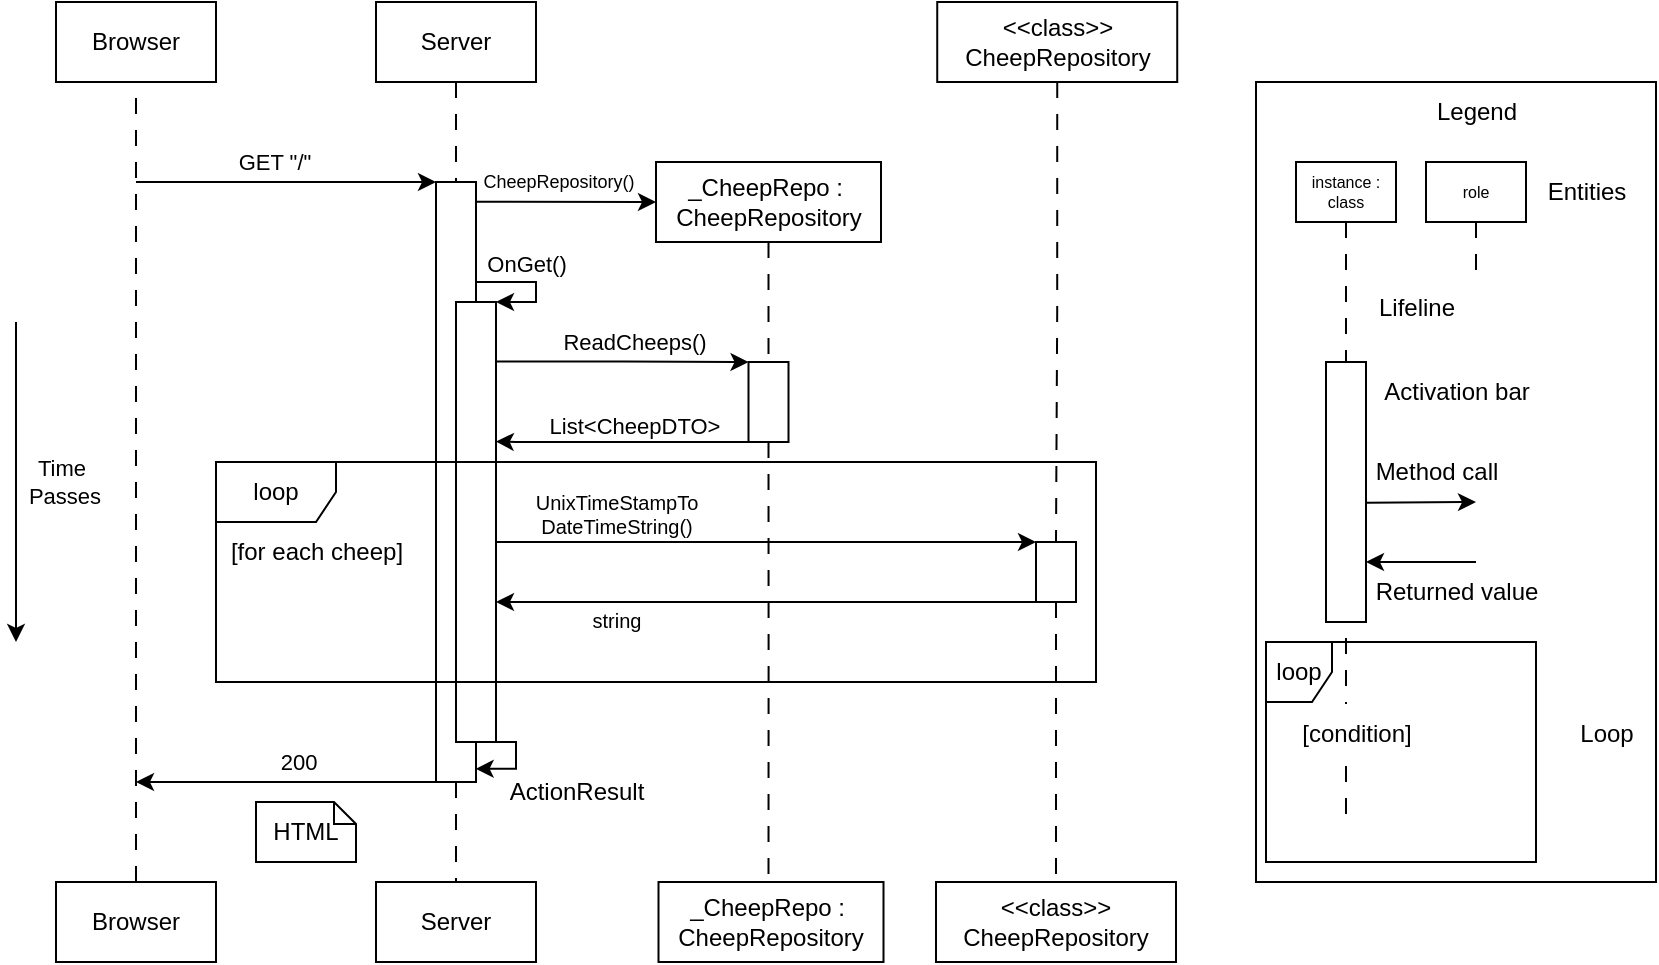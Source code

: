 <mxfile version="25.0.3">
  <diagram name="Page-1" id="PZsbwP2dQ7sxt0bCHnnV">
    <mxGraphModel grid="1" page="1" gridSize="10" guides="1" tooltips="1" connect="1" arrows="1" fold="1" pageScale="1" pageWidth="850" pageHeight="1100" math="0" shadow="0">
      <root>
        <mxCell id="0" />
        <mxCell id="1" parent="0" />
        <mxCell id="aP-4k5T7EdWQ0tLdJbdZ-1" value="&lt;span&gt;Browser&lt;/span&gt;" style="rounded=0;whiteSpace=wrap;html=1;fontStyle=0" vertex="1" parent="1">
          <mxGeometry x="120" y="40" width="80" height="40" as="geometry" />
        </mxCell>
        <mxCell id="aP-4k5T7EdWQ0tLdJbdZ-3" style="edgeStyle=orthogonalEdgeStyle;rounded=0;orthogonalLoop=1;jettySize=auto;html=1;exitX=0.5;exitY=0;exitDx=0;exitDy=0;entryX=0.5;entryY=1;entryDx=0;entryDy=0;endArrow=none;endFill=0;dashed=1;dashPattern=8 8;" edge="1" parent="1" source="aP-4k5T7EdWQ0tLdJbdZ-2" target="aP-4k5T7EdWQ0tLdJbdZ-1">
          <mxGeometry relative="1" as="geometry" />
        </mxCell>
        <mxCell id="aP-4k5T7EdWQ0tLdJbdZ-2" value="Browser" style="rounded=0;whiteSpace=wrap;html=1;" vertex="1" parent="1">
          <mxGeometry x="120" y="480" width="80" height="40" as="geometry" />
        </mxCell>
        <mxCell id="aP-4k5T7EdWQ0tLdJbdZ-12" value="" style="edgeStyle=orthogonalEdgeStyle;rounded=0;orthogonalLoop=1;jettySize=auto;html=1;dashed=1;dashPattern=8 8;endArrow=none;endFill=0;" edge="1" parent="1" source="aP-4k5T7EdWQ0tLdJbdZ-4" target="aP-4k5T7EdWQ0tLdJbdZ-7">
          <mxGeometry relative="1" as="geometry" />
        </mxCell>
        <mxCell id="aP-4k5T7EdWQ0tLdJbdZ-4" value="&lt;span&gt;Server&lt;/span&gt;" style="rounded=0;whiteSpace=wrap;html=1;fontStyle=0" vertex="1" parent="1">
          <mxGeometry x="280" y="40" width="80" height="40" as="geometry" />
        </mxCell>
        <mxCell id="8m5L4hxxBVkurXY3OP7I-15" style="edgeStyle=orthogonalEdgeStyle;rounded=0;orthogonalLoop=1;jettySize=auto;html=1;exitX=0.5;exitY=1;exitDx=0;exitDy=0;entryX=0.5;entryY=0;entryDx=0;entryDy=0;endArrow=none;endFill=0;dashed=1;dashPattern=8 8;" edge="1" parent="1" source="aP-4k5T7EdWQ0tLdJbdZ-7" target="8m5L4hxxBVkurXY3OP7I-13">
          <mxGeometry relative="1" as="geometry">
            <mxPoint x="320" y="430" as="sourcePoint" />
          </mxGeometry>
        </mxCell>
        <mxCell id="aP-4k5T7EdWQ0tLdJbdZ-7" value="" style="rounded=0;whiteSpace=wrap;html=1;" vertex="1" parent="1">
          <mxGeometry x="310" y="130" width="20" height="300" as="geometry" />
        </mxCell>
        <mxCell id="aP-4k5T7EdWQ0tLdJbdZ-8" value="" style="endArrow=classic;html=1;rounded=0;entryX=0;entryY=0;entryDx=0;entryDy=0;" edge="1" parent="1" target="aP-4k5T7EdWQ0tLdJbdZ-7">
          <mxGeometry width="50" height="50" relative="1" as="geometry">
            <mxPoint x="160" y="130" as="sourcePoint" />
            <mxPoint x="210" y="200" as="targetPoint" />
          </mxGeometry>
        </mxCell>
        <mxCell id="aP-4k5T7EdWQ0tLdJbdZ-9" value="GET &quot;/&quot;" style="edgeLabel;html=1;align=center;verticalAlign=middle;resizable=0;points=[];" connectable="0" vertex="1" parent="aP-4k5T7EdWQ0tLdJbdZ-8">
          <mxGeometry x="-0.518" relative="1" as="geometry">
            <mxPoint x="33" y="-10" as="offset" />
          </mxGeometry>
        </mxCell>
        <mxCell id="aP-4k5T7EdWQ0tLdJbdZ-10" value="" style="endArrow=classic;html=1;rounded=0;exitX=0;exitY=1;exitDx=0;exitDy=0;" edge="1" parent="1">
          <mxGeometry width="50" height="50" relative="1" as="geometry">
            <mxPoint x="310" y="430" as="sourcePoint" />
            <mxPoint x="160" y="430" as="targetPoint" />
          </mxGeometry>
        </mxCell>
        <mxCell id="aP-4k5T7EdWQ0tLdJbdZ-11" value="200" style="edgeLabel;html=1;align=center;verticalAlign=middle;resizable=0;points=[];" connectable="0" vertex="1" parent="aP-4k5T7EdWQ0tLdJbdZ-10">
          <mxGeometry x="0.649" y="1" relative="1" as="geometry">
            <mxPoint x="54" y="-11" as="offset" />
          </mxGeometry>
        </mxCell>
        <mxCell id="8m5L4hxxBVkurXY3OP7I-7" style="edgeStyle=orthogonalEdgeStyle;rounded=0;orthogonalLoop=1;jettySize=auto;html=1;exitX=1;exitY=0.25;exitDx=0;exitDy=0;entryX=0;entryY=0;entryDx=0;entryDy=0;" edge="1" parent="1" target="8m5L4hxxBVkurXY3OP7I-6">
          <mxGeometry relative="1" as="geometry">
            <mxPoint x="340" y="219.72" as="sourcePoint" />
            <mxPoint x="470" y="219.72" as="targetPoint" />
            <Array as="points">
              <mxPoint x="404" y="220" />
              <mxPoint x="466" y="220" />
            </Array>
          </mxGeometry>
        </mxCell>
        <mxCell id="8m5L4hxxBVkurXY3OP7I-9" value="ReadCheeps()" style="edgeLabel;html=1;align=center;verticalAlign=middle;resizable=0;points=[];" connectable="0" vertex="1" parent="8m5L4hxxBVkurXY3OP7I-7">
          <mxGeometry x="-0.188" y="-1" relative="1" as="geometry">
            <mxPoint x="17" y="-11" as="offset" />
          </mxGeometry>
        </mxCell>
        <mxCell id="aP-4k5T7EdWQ0tLdJbdZ-13" value="" style="rounded=0;whiteSpace=wrap;html=1;" vertex="1" parent="1">
          <mxGeometry x="320" y="190" width="20" height="220" as="geometry" />
        </mxCell>
        <mxCell id="8m5L4hxxBVkurXY3OP7I-1" style="edgeStyle=orthogonalEdgeStyle;rounded=0;orthogonalLoop=1;jettySize=auto;html=1;entryX=1;entryY=0;entryDx=0;entryDy=0;" edge="1" parent="1" target="aP-4k5T7EdWQ0tLdJbdZ-13">
          <mxGeometry relative="1" as="geometry">
            <Array as="points">
              <mxPoint x="330" y="180" />
              <mxPoint x="360" y="180" />
              <mxPoint x="360" y="190" />
            </Array>
            <mxPoint x="330" y="180" as="sourcePoint" />
          </mxGeometry>
        </mxCell>
        <mxCell id="8m5L4hxxBVkurXY3OP7I-2" value="OnGet()" style="edgeLabel;html=1;align=center;verticalAlign=middle;resizable=0;points=[];" connectable="0" vertex="1" parent="8m5L4hxxBVkurXY3OP7I-1">
          <mxGeometry x="-0.474" y="1" relative="1" as="geometry">
            <mxPoint x="9" y="-8" as="offset" />
          </mxGeometry>
        </mxCell>
        <mxCell id="8m5L4hxxBVkurXY3OP7I-3" value="" style="edgeStyle=orthogonalEdgeStyle;rounded=0;orthogonalLoop=1;jettySize=auto;html=1;dashed=1;dashPattern=8 8;endArrow=none;endFill=0;entryX=0.5;entryY=0;entryDx=0;entryDy=0;" edge="1" parent="1" source="8m5L4hxxBVkurXY3OP7I-4" target="8m5L4hxxBVkurXY3OP7I-6">
          <mxGeometry relative="1" as="geometry">
            <mxPoint x="476.25" y="130" as="targetPoint" />
          </mxGeometry>
        </mxCell>
        <mxCell id="8m5L4hxxBVkurXY3OP7I-4" value="&lt;font&gt;_CheepRepo :&amp;nbsp;&lt;/font&gt;&lt;div&gt;&lt;font&gt;CheepRepository&lt;/font&gt;&lt;/div&gt;" style="rounded=0;whiteSpace=wrap;html=1;" vertex="1" parent="1">
          <mxGeometry x="420" y="120" width="112.5" height="40" as="geometry" />
        </mxCell>
        <mxCell id="8m5L4hxxBVkurXY3OP7I-14" style="edgeStyle=orthogonalEdgeStyle;rounded=0;orthogonalLoop=1;jettySize=auto;html=1;exitX=0.5;exitY=1;exitDx=0;exitDy=0;entryX=0.5;entryY=0;entryDx=0;entryDy=0;endArrow=none;endFill=0;dashed=1;dashPattern=8 8;" edge="1" parent="1" source="8m5L4hxxBVkurXY3OP7I-6">
          <mxGeometry relative="1" as="geometry">
            <mxPoint x="476.25" y="480" as="targetPoint" />
          </mxGeometry>
        </mxCell>
        <mxCell id="8m5L4hxxBVkurXY3OP7I-6" value="" style="rounded=0;whiteSpace=wrap;html=1;" vertex="1" parent="1">
          <mxGeometry x="466.25" y="220" width="20" height="40" as="geometry" />
        </mxCell>
        <mxCell id="8m5L4hxxBVkurXY3OP7I-8" style="edgeStyle=orthogonalEdgeStyle;rounded=0;orthogonalLoop=1;jettySize=auto;html=1;exitX=0;exitY=1;exitDx=0;exitDy=0;entryX=0.995;entryY=0.317;entryDx=0;entryDy=0;entryPerimeter=0;" edge="1" parent="1" source="8m5L4hxxBVkurXY3OP7I-6" target="aP-4k5T7EdWQ0tLdJbdZ-13">
          <mxGeometry relative="1" as="geometry">
            <Array as="points">
              <mxPoint x="350" y="260" />
            </Array>
            <mxPoint x="340" y="230" as="targetPoint" />
          </mxGeometry>
        </mxCell>
        <mxCell id="8m5L4hxxBVkurXY3OP7I-10" value="List&amp;lt;CheepDTO&amp;gt;" style="edgeLabel;html=1;align=center;verticalAlign=middle;resizable=0;points=[];" connectable="0" vertex="1" parent="8m5L4hxxBVkurXY3OP7I-8">
          <mxGeometry x="0.21" y="1" relative="1" as="geometry">
            <mxPoint x="19" y="-9" as="offset" />
          </mxGeometry>
        </mxCell>
        <mxCell id="8m5L4hxxBVkurXY3OP7I-11" value="HTML" style="shape=note;size=11;whiteSpace=wrap;html=1;" vertex="1" parent="1">
          <mxGeometry x="220" y="440" width="50" height="30" as="geometry" />
        </mxCell>
        <mxCell id="8m5L4hxxBVkurXY3OP7I-13" value="Server" style="rounded=0;whiteSpace=wrap;html=1;" vertex="1" parent="1">
          <mxGeometry x="280" y="480" width="80" height="40" as="geometry" />
        </mxCell>
        <mxCell id="dmQYqFDB0x4nXBeoUKJB-1" value="loop" style="shape=umlFrame;whiteSpace=wrap;html=1;pointerEvents=0;" vertex="1" parent="1">
          <mxGeometry x="200" y="270" width="440" height="110" as="geometry" />
        </mxCell>
        <mxCell id="dmQYqFDB0x4nXBeoUKJB-2" value="[for each cheep]" style="text;html=1;align=center;verticalAlign=middle;resizable=0;points=[];autosize=1;strokeColor=none;fillColor=none;" vertex="1" parent="1">
          <mxGeometry x="195" y="300" width="110" height="30" as="geometry" />
        </mxCell>
        <mxCell id="dmQYqFDB0x4nXBeoUKJB-5" style="edgeStyle=orthogonalEdgeStyle;rounded=0;orthogonalLoop=1;jettySize=auto;html=1;exitX=1;exitY=0.25;exitDx=0;exitDy=0;entryX=0;entryY=0;entryDx=0;entryDy=0;" edge="1" parent="1" target="dmQYqFDB0x4nXBeoUKJB-17">
          <mxGeometry relative="1" as="geometry">
            <mxPoint x="680" y="310" as="targetPoint" />
            <mxPoint x="340" y="310" as="sourcePoint" />
            <Array as="points">
              <mxPoint x="590" y="310" />
              <mxPoint x="590" y="310" />
            </Array>
          </mxGeometry>
        </mxCell>
        <mxCell id="dmQYqFDB0x4nXBeoUKJB-7" value="UnixTimeStampTo&lt;div&gt;DateTimeString()&lt;/div&gt;" style="text;html=1;align=center;verticalAlign=middle;resizable=0;points=[];autosize=1;strokeColor=none;fillColor=none;fontSize=10;" vertex="1" parent="1">
          <mxGeometry x="350" y="276" width="100" height="40" as="geometry" />
        </mxCell>
        <mxCell id="dmQYqFDB0x4nXBeoUKJB-10" value="&lt;div&gt;&lt;font&gt;&amp;lt;&amp;lt;class&amp;gt;&amp;gt;&lt;/font&gt;&lt;/div&gt;&lt;font&gt;CheepRepository&lt;/font&gt;" style="rounded=0;whiteSpace=wrap;html=1;" vertex="1" parent="1">
          <mxGeometry x="560.62" y="40" width="120" height="40" as="geometry" />
        </mxCell>
        <mxCell id="dmQYqFDB0x4nXBeoUKJB-11" style="edgeStyle=orthogonalEdgeStyle;rounded=0;orthogonalLoop=1;jettySize=auto;html=1;exitX=0.5;exitY=1;exitDx=0;exitDy=0;entryX=0.5;entryY=0;entryDx=0;entryDy=0;endArrow=none;endFill=0;dashed=1;dashPattern=8 8;" edge="1" parent="1" source="dmQYqFDB0x4nXBeoUKJB-17" target="dmQYqFDB0x4nXBeoUKJB-19">
          <mxGeometry relative="1" as="geometry">
            <mxPoint x="620.62" y="230" as="sourcePoint" />
            <mxPoint x="620.62" y="480" as="targetPoint" />
          </mxGeometry>
        </mxCell>
        <mxCell id="dmQYqFDB0x4nXBeoUKJB-15" style="rounded=0;orthogonalLoop=1;jettySize=auto;html=1;entryX=1;entryY=1;entryDx=0;entryDy=0;exitX=0;exitY=1;exitDx=0;exitDy=0;" edge="1" parent="1" source="dmQYqFDB0x4nXBeoUKJB-17">
          <mxGeometry relative="1" as="geometry">
            <mxPoint x="340" y="340" as="targetPoint" />
            <mxPoint x="680" y="340" as="sourcePoint" />
          </mxGeometry>
        </mxCell>
        <mxCell id="dmQYqFDB0x4nXBeoUKJB-16" value="string" style="text;html=1;align=center;verticalAlign=middle;resizable=0;points=[];autosize=1;strokeColor=none;fillColor=none;fontSize=10;" vertex="1" parent="1">
          <mxGeometry x="375" y="334" width="50" height="30" as="geometry" />
        </mxCell>
        <mxCell id="dmQYqFDB0x4nXBeoUKJB-18" value="" style="edgeStyle=orthogonalEdgeStyle;rounded=0;orthogonalLoop=1;jettySize=auto;html=1;exitX=0.5;exitY=1;exitDx=0;exitDy=0;entryX=0.5;entryY=0;entryDx=0;entryDy=0;endArrow=none;endFill=0;dashed=1;dashPattern=8 8;" edge="1" parent="1" source="dmQYqFDB0x4nXBeoUKJB-10" target="dmQYqFDB0x4nXBeoUKJB-17">
          <mxGeometry relative="1" as="geometry">
            <mxPoint x="621" y="80" as="sourcePoint" />
            <mxPoint x="621" y="480" as="targetPoint" />
          </mxGeometry>
        </mxCell>
        <mxCell id="dmQYqFDB0x4nXBeoUKJB-17" value="" style="rounded=0;whiteSpace=wrap;html=1;" vertex="1" parent="1">
          <mxGeometry x="610" y="310" width="20" height="30" as="geometry" />
        </mxCell>
        <mxCell id="dmQYqFDB0x4nXBeoUKJB-19" value="&lt;div&gt;&lt;font&gt;&amp;lt;&amp;lt;class&amp;gt;&amp;gt;&lt;/font&gt;&lt;/div&gt;&lt;font&gt;CheepRepository&lt;/font&gt;" style="rounded=0;whiteSpace=wrap;html=1;" vertex="1" parent="1">
          <mxGeometry x="560" y="480" width="120" height="40" as="geometry" />
        </mxCell>
        <mxCell id="dmQYqFDB0x4nXBeoUKJB-21" style="edgeStyle=orthogonalEdgeStyle;rounded=0;orthogonalLoop=1;jettySize=auto;html=1;exitX=1;exitY=1;exitDx=0;exitDy=0;entryX=0.991;entryY=0.978;entryDx=0;entryDy=0;entryPerimeter=0;" edge="1" parent="1" source="aP-4k5T7EdWQ0tLdJbdZ-13" target="aP-4k5T7EdWQ0tLdJbdZ-7">
          <mxGeometry relative="1" as="geometry">
            <Array as="points">
              <mxPoint x="350" y="410" />
              <mxPoint x="350" y="423" />
            </Array>
          </mxGeometry>
        </mxCell>
        <mxCell id="dmQYqFDB0x4nXBeoUKJB-22" value="ActionResult" style="text;html=1;align=center;verticalAlign=middle;resizable=0;points=[];autosize=1;strokeColor=none;fillColor=none;" vertex="1" parent="1">
          <mxGeometry x="335" y="420" width="90" height="30" as="geometry" />
        </mxCell>
        <mxCell id="dmQYqFDB0x4nXBeoUKJB-24" value="Legend" style="text;html=1;align=center;verticalAlign=middle;resizable=0;points=[];autosize=1;strokeColor=none;fillColor=none;" vertex="1" parent="1">
          <mxGeometry x="800" y="80" width="60" height="30" as="geometry" />
        </mxCell>
        <mxCell id="dmQYqFDB0x4nXBeoUKJB-25" value="instance : class" style="rounded=0;whiteSpace=wrap;html=1;fontStyle=0;fontSize=8;" vertex="1" parent="1">
          <mxGeometry x="740" y="120" width="50" height="30" as="geometry" />
        </mxCell>
        <mxCell id="dmQYqFDB0x4nXBeoUKJB-29" value="" style="edgeStyle=none;orthogonalLoop=1;jettySize=auto;html=1;rounded=0;" edge="1" parent="1">
          <mxGeometry width="100" relative="1" as="geometry">
            <mxPoint x="100" y="200" as="sourcePoint" />
            <mxPoint x="100" y="360" as="targetPoint" />
            <Array as="points" />
          </mxGeometry>
        </mxCell>
        <mxCell id="dmQYqFDB0x4nXBeoUKJB-30" value="Time&amp;nbsp;&lt;div&gt;Passes&lt;/div&gt;" style="edgeLabel;html=1;align=center;verticalAlign=middle;resizable=0;points=[];" connectable="0" vertex="1" parent="dmQYqFDB0x4nXBeoUKJB-29">
          <mxGeometry x="-0.072" relative="1" as="geometry">
            <mxPoint x="24" y="6" as="offset" />
          </mxGeometry>
        </mxCell>
        <mxCell id="dmQYqFDB0x4nXBeoUKJB-31" value="role" style="rounded=0;whiteSpace=wrap;html=1;fontStyle=0;fontSize=8;" vertex="1" parent="1">
          <mxGeometry x="805" y="120" width="50" height="30" as="geometry" />
        </mxCell>
        <mxCell id="dmQYqFDB0x4nXBeoUKJB-32" value="" style="rounded=0;orthogonalLoop=1;jettySize=auto;html=1;endArrow=none;endFill=0;dashed=1;dashPattern=8 8;exitX=0.5;exitY=1;exitDx=0;exitDy=0;" edge="1" parent="1" source="dmQYqFDB0x4nXBeoUKJB-31">
          <mxGeometry relative="1" as="geometry">
            <mxPoint x="830.26" y="160" as="sourcePoint" />
            <mxPoint x="830" y="180" as="targetPoint" />
          </mxGeometry>
        </mxCell>
        <mxCell id="dmQYqFDB0x4nXBeoUKJB-34" value="" style="rounded=0;orthogonalLoop=1;jettySize=auto;html=1;endArrow=none;endFill=0;dashed=1;dashPattern=8 8;exitX=0.5;exitY=1;exitDx=0;exitDy=0;" edge="1" parent="1" source="dmQYqFDB0x4nXBeoUKJB-25">
          <mxGeometry relative="1" as="geometry">
            <mxPoint x="765" y="160" as="sourcePoint" />
            <mxPoint x="765" y="450" as="targetPoint" />
          </mxGeometry>
        </mxCell>
        <mxCell id="dmQYqFDB0x4nXBeoUKJB-23" value="" style="rounded=0;whiteSpace=wrap;html=1;fillColor=none;" vertex="1" parent="1">
          <mxGeometry x="720" y="80" width="200" height="400" as="geometry" />
        </mxCell>
        <mxCell id="dmQYqFDB0x4nXBeoUKJB-35" value="Entities" style="text;html=1;align=center;verticalAlign=middle;resizable=0;points=[];autosize=1;strokeColor=none;fillColor=none;" vertex="1" parent="1">
          <mxGeometry x="855" y="120" width="60" height="30" as="geometry" />
        </mxCell>
        <mxCell id="dmQYqFDB0x4nXBeoUKJB-36" value="" style="rounded=0;whiteSpace=wrap;html=1;" vertex="1" parent="1">
          <mxGeometry x="755" y="220" width="20" height="130" as="geometry" />
        </mxCell>
        <mxCell id="dmQYqFDB0x4nXBeoUKJB-37" value="Activation bar" style="text;html=1;align=center;verticalAlign=middle;resizable=0;points=[];autosize=1;strokeColor=none;fillColor=none;" vertex="1" parent="1">
          <mxGeometry x="770" y="220" width="100" height="30" as="geometry" />
        </mxCell>
        <mxCell id="dmQYqFDB0x4nXBeoUKJB-38" value="Lifeline" style="text;html=1;align=center;verticalAlign=middle;resizable=0;points=[];autosize=1;strokeColor=none;fillColor=none;" vertex="1" parent="1">
          <mxGeometry x="770" y="178" width="60" height="30" as="geometry" />
        </mxCell>
        <mxCell id="dmQYqFDB0x4nXBeoUKJB-39" value="" style="endArrow=classic;html=1;rounded=0;exitX=1.02;exitY=0.464;exitDx=0;exitDy=0;exitPerimeter=0;" edge="1" parent="1">
          <mxGeometry width="50" height="50" relative="1" as="geometry">
            <mxPoint x="775.4" y="290.32" as="sourcePoint" />
            <mxPoint x="830" y="290" as="targetPoint" />
          </mxGeometry>
        </mxCell>
        <mxCell id="dmQYqFDB0x4nXBeoUKJB-40" value="" style="endArrow=classic;html=1;rounded=0;" edge="1" parent="1">
          <mxGeometry width="50" height="50" relative="1" as="geometry">
            <mxPoint x="830" y="320" as="sourcePoint" />
            <mxPoint x="775" y="320" as="targetPoint" />
          </mxGeometry>
        </mxCell>
        <mxCell id="dmQYqFDB0x4nXBeoUKJB-42" value="" style="endArrow=classic;html=1;rounded=0;entryX=0;entryY=0.5;entryDx=0;entryDy=0;exitX=1.005;exitY=0.033;exitDx=0;exitDy=0;exitPerimeter=0;" edge="1" parent="1" source="aP-4k5T7EdWQ0tLdJbdZ-7" target="8m5L4hxxBVkurXY3OP7I-4">
          <mxGeometry width="50" height="50" relative="1" as="geometry">
            <mxPoint x="320" y="150" as="sourcePoint" />
            <mxPoint x="370" y="100" as="targetPoint" />
          </mxGeometry>
        </mxCell>
        <mxCell id="dmQYqFDB0x4nXBeoUKJB-43" value="CheepRepository()" style="text;html=1;align=center;verticalAlign=middle;resizable=0;points=[];autosize=1;strokeColor=none;fillColor=none;fontSize=9;" vertex="1" parent="1">
          <mxGeometry x="321.25" y="120" width="100" height="20" as="geometry" />
        </mxCell>
        <mxCell id="dmQYqFDB0x4nXBeoUKJB-44" value="&lt;font&gt;_CheepRepo :&amp;nbsp;&lt;/font&gt;&lt;div&gt;&lt;font&gt;CheepRepository&lt;/font&gt;&lt;/div&gt;" style="rounded=0;whiteSpace=wrap;html=1;" vertex="1" parent="1">
          <mxGeometry x="421.25" y="480" width="112.5" height="40" as="geometry" />
        </mxCell>
        <mxCell id="dmQYqFDB0x4nXBeoUKJB-45" value="Method call" style="text;html=1;align=center;verticalAlign=middle;resizable=0;points=[];autosize=1;strokeColor=none;fillColor=none;" vertex="1" parent="1">
          <mxGeometry x="770" y="260" width="80" height="30" as="geometry" />
        </mxCell>
        <mxCell id="dmQYqFDB0x4nXBeoUKJB-46" value="Returned value" style="text;html=1;align=center;verticalAlign=middle;resizable=0;points=[];autosize=1;strokeColor=none;fillColor=none;" vertex="1" parent="1">
          <mxGeometry x="770" y="320" width="100" height="30" as="geometry" />
        </mxCell>
        <mxCell id="dmQYqFDB0x4nXBeoUKJB-47" value="loop" style="shape=umlFrame;whiteSpace=wrap;html=1;pointerEvents=0;width=33;height=30;" vertex="1" parent="1">
          <mxGeometry x="725" y="360" width="135" height="110" as="geometry" />
        </mxCell>
        <mxCell id="dmQYqFDB0x4nXBeoUKJB-48" value="[condition]" style="text;html=1;align=center;verticalAlign=middle;resizable=0;points=[];autosize=1;fillColor=default;" vertex="1" parent="1">
          <mxGeometry x="730" y="391" width="80" height="30" as="geometry" />
        </mxCell>
        <mxCell id="dmQYqFDB0x4nXBeoUKJB-49" value="Loop" style="text;html=1;align=center;verticalAlign=middle;resizable=0;points=[];autosize=1;strokeColor=none;fillColor=none;" vertex="1" parent="1">
          <mxGeometry x="870" y="391" width="50" height="30" as="geometry" />
        </mxCell>
      </root>
    </mxGraphModel>
  </diagram>
</mxfile>
